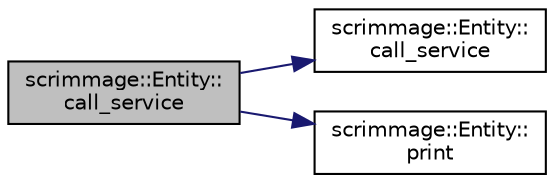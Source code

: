 digraph "scrimmage::Entity::call_service"
{
 // LATEX_PDF_SIZE
  edge [fontname="Helvetica",fontsize="10",labelfontname="Helvetica",labelfontsize="10"];
  node [fontname="Helvetica",fontsize="10",shape=record];
  rankdir="LR";
  Node1 [label="scrimmage::Entity::\lcall_service",height=0.2,width=0.4,color="black", fillcolor="grey75", style="filled", fontcolor="black",tooltip=" "];
  Node1 -> Node2 [color="midnightblue",fontsize="10",style="solid",fontname="Helvetica"];
  Node2 [label="scrimmage::Entity::\lcall_service",height=0.2,width=0.4,color="black", fillcolor="white", style="filled",URL="$classscrimmage_1_1Entity.html#a4fed13b637d65bd3a5084e5eb62b6988",tooltip=" "];
  Node1 -> Node3 [color="midnightblue",fontsize="10",style="solid",fontname="Helvetica"];
  Node3 [label="scrimmage::Entity::\lprint",height=0.2,width=0.4,color="black", fillcolor="white", style="filled",URL="$classscrimmage_1_1Entity.html#a3e9176a39139a80c8fd1d51f49e6539b",tooltip=" "];
}
